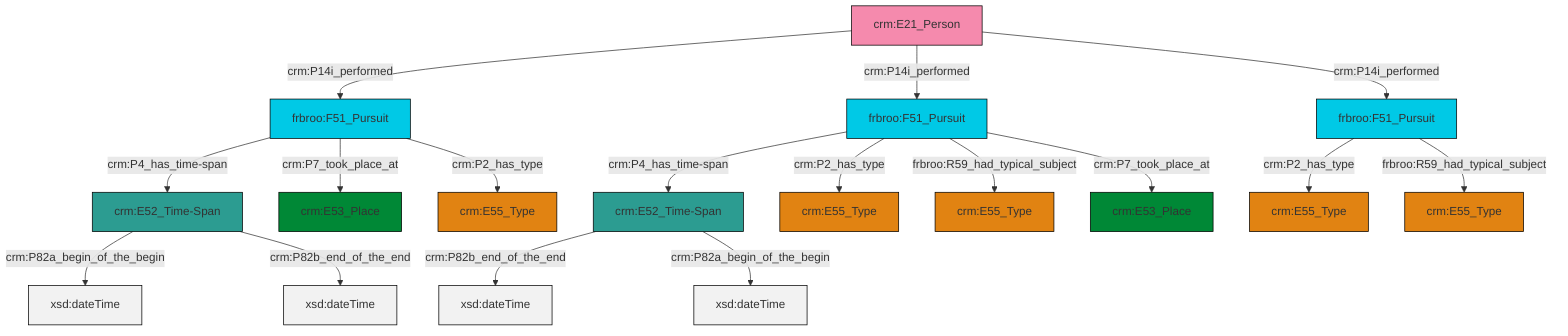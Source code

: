 graph TD
classDef Literal fill:#f2f2f2,stroke:#000000;
classDef CRM_Entity fill:#FFFFFF,stroke:#000000;
classDef Temporal_Entity fill:#00C9E6, stroke:#000000;
classDef Type fill:#E18312, stroke:#000000;
classDef Time-Span fill:#2C9C91, stroke:#000000;
classDef Appellation fill:#FFEB7F, stroke:#000000;
classDef Place fill:#008836, stroke:#000000;
classDef Persistent_Item fill:#B266B2, stroke:#000000;
classDef Conceptual_Object fill:#FFD700, stroke:#000000;
classDef Physical_Thing fill:#D2B48C, stroke:#000000;
classDef Actor fill:#f58aad, stroke:#000000;
classDef PC_Classes fill:#4ce600, stroke:#000000;
classDef Multi fill:#cccccc,stroke:#000000;

0["crm:E21_Person"]:::Actor -->|crm:P14i_performed| 1["frbroo:F51_Pursuit"]:::Temporal_Entity
4["crm:E52_Time-Span"]:::Time-Span -->|crm:P82b_end_of_the_end| 5[xsd:dateTime]:::Literal
0["crm:E21_Person"]:::Actor -->|crm:P14i_performed| 2["frbroo:F51_Pursuit"]:::Temporal_Entity
2["frbroo:F51_Pursuit"]:::Temporal_Entity -->|crm:P4_has_time-span| 4["crm:E52_Time-Span"]:::Time-Span
2["frbroo:F51_Pursuit"]:::Temporal_Entity -->|crm:P2_has_type| 9["crm:E55_Type"]:::Type
2["frbroo:F51_Pursuit"]:::Temporal_Entity -->|frbroo:R59_had_typical_subject| 10["crm:E55_Type"]:::Type
1["frbroo:F51_Pursuit"]:::Temporal_Entity -->|crm:P4_has_time-span| 14["crm:E52_Time-Span"]:::Time-Span
2["frbroo:F51_Pursuit"]:::Temporal_Entity -->|crm:P7_took_place_at| 15["crm:E53_Place"]:::Place
1["frbroo:F51_Pursuit"]:::Temporal_Entity -->|crm:P7_took_place_at| 12["crm:E53_Place"]:::Place
14["crm:E52_Time-Span"]:::Time-Span -->|crm:P82a_begin_of_the_begin| 19[xsd:dateTime]:::Literal
20["frbroo:F51_Pursuit"]:::Temporal_Entity -->|crm:P2_has_type| 7["crm:E55_Type"]:::Type
1["frbroo:F51_Pursuit"]:::Temporal_Entity -->|crm:P2_has_type| 21["crm:E55_Type"]:::Type
0["crm:E21_Person"]:::Actor -->|crm:P14i_performed| 20["frbroo:F51_Pursuit"]:::Temporal_Entity
20["frbroo:F51_Pursuit"]:::Temporal_Entity -->|frbroo:R59_had_typical_subject| 17["crm:E55_Type"]:::Type
4["crm:E52_Time-Span"]:::Time-Span -->|crm:P82a_begin_of_the_begin| 29[xsd:dateTime]:::Literal
14["crm:E52_Time-Span"]:::Time-Span -->|crm:P82b_end_of_the_end| 32[xsd:dateTime]:::Literal